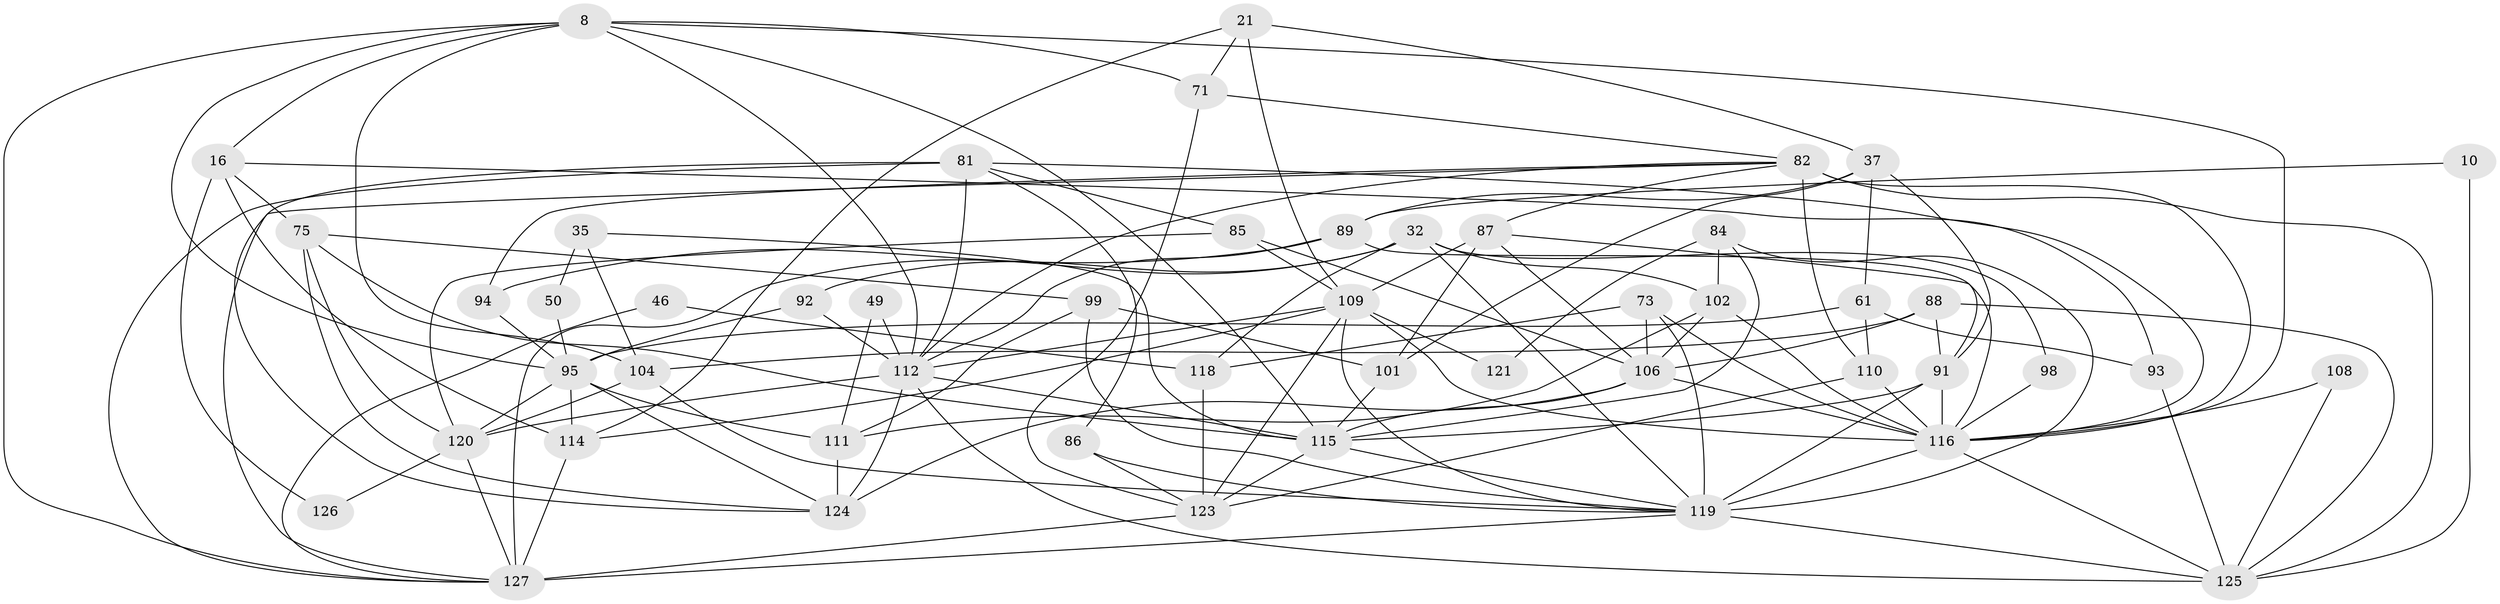 // original degree distribution, {4: 0.3228346456692913, 5: 0.18110236220472442, 6: 0.11023622047244094, 2: 0.11811023622047244, 3: 0.2440944881889764, 7: 0.015748031496062992, 8: 0.007874015748031496}
// Generated by graph-tools (version 1.1) at 2025/52/03/04/25 21:52:50]
// undirected, 50 vertices, 132 edges
graph export_dot {
graph [start="1"]
  node [color=gray90,style=filled];
  8 [super="+4"];
  10;
  16;
  21 [super="+20"];
  32 [super="+25"];
  35;
  37;
  46;
  49;
  50 [super="+13"];
  61;
  71;
  73;
  75 [super="+60"];
  81 [super="+48+79+59"];
  82 [super="+52+69"];
  84;
  85;
  86;
  87;
  88;
  89;
  91 [super="+17"];
  92 [super="+64"];
  93 [super="+65"];
  94;
  95 [super="+18+78"];
  98;
  99 [super="+14"];
  101 [super="+77"];
  102 [super="+39"];
  104;
  106 [super="+66+83"];
  108;
  109 [super="+31+68+47+72"];
  110 [super="+40+55"];
  111;
  112 [super="+26+30+36+44+67+76"];
  114 [super="+6"];
  115 [super="+58+27+9"];
  116 [super="+42+45+54+113"];
  118;
  119 [super="+70+105"];
  120 [super="+107+117"];
  121;
  123 [super="+56"];
  124 [super="+97+63"];
  125 [super="+51+100"];
  126;
  127 [super="+53+96+122"];
  8 -- 71 [weight=2];
  8 -- 115;
  8 -- 16;
  8 -- 104;
  8 -- 127 [weight=2];
  8 -- 112;
  8 -- 95;
  8 -- 116;
  10 -- 89;
  10 -- 125 [weight=2];
  16 -- 93;
  16 -- 114 [weight=2];
  16 -- 126;
  16 -- 75;
  21 -- 37;
  21 -- 114;
  21 -- 71;
  21 -- 109;
  32 -- 102;
  32 -- 118;
  32 -- 98;
  32 -- 92 [weight=2];
  32 -- 119;
  32 -- 127;
  35 -- 104;
  35 -- 50 [weight=2];
  35 -- 115;
  37 -- 91;
  37 -- 61;
  37 -- 89;
  37 -- 101 [weight=2];
  46 -- 118;
  46 -- 127;
  49 -- 111;
  49 -- 112;
  50 -- 95;
  61 -- 93 [weight=2];
  61 -- 110;
  61 -- 95;
  71 -- 123;
  71 -- 82;
  73 -- 106 [weight=2];
  73 -- 116;
  73 -- 118;
  73 -- 119 [weight=2];
  75 -- 99;
  75 -- 115;
  75 -- 120;
  75 -- 124;
  81 -- 86;
  81 -- 112 [weight=3];
  81 -- 127;
  81 -- 85;
  81 -- 116 [weight=2];
  81 -- 124;
  82 -- 87;
  82 -- 110;
  82 -- 116 [weight=3];
  82 -- 125 [weight=3];
  82 -- 94;
  82 -- 127;
  82 -- 112;
  84 -- 102;
  84 -- 121;
  84 -- 119;
  84 -- 115;
  85 -- 106;
  85 -- 109;
  85 -- 120;
  86 -- 123;
  86 -- 119 [weight=2];
  87 -- 101;
  87 -- 91;
  87 -- 106;
  87 -- 109;
  88 -- 91;
  88 -- 104;
  88 -- 125;
  88 -- 106;
  89 -- 94;
  89 -- 112;
  89 -- 116;
  91 -- 119 [weight=2];
  91 -- 115 [weight=2];
  91 -- 116;
  92 -- 112;
  92 -- 95;
  93 -- 125;
  94 -- 95;
  95 -- 111;
  95 -- 114;
  95 -- 120;
  95 -- 124;
  98 -- 116 [weight=3];
  99 -- 119;
  99 -- 101;
  99 -- 111;
  101 -- 115;
  102 -- 111 [weight=2];
  102 -- 106;
  102 -- 116;
  104 -- 119;
  104 -- 120;
  106 -- 115 [weight=2];
  106 -- 116;
  106 -- 124;
  108 -- 125;
  108 -- 116;
  109 -- 123 [weight=2];
  109 -- 121;
  109 -- 119 [weight=2];
  109 -- 114;
  109 -- 112 [weight=2];
  109 -- 116 [weight=6];
  110 -- 123;
  110 -- 116;
  111 -- 124;
  112 -- 115 [weight=3];
  112 -- 124 [weight=2];
  112 -- 125;
  112 -- 120 [weight=2];
  114 -- 127 [weight=3];
  115 -- 123;
  115 -- 119;
  116 -- 125;
  116 -- 119 [weight=2];
  118 -- 123;
  119 -- 125 [weight=4];
  119 -- 127 [weight=2];
  120 -- 126;
  120 -- 127 [weight=2];
  123 -- 127 [weight=2];
}
